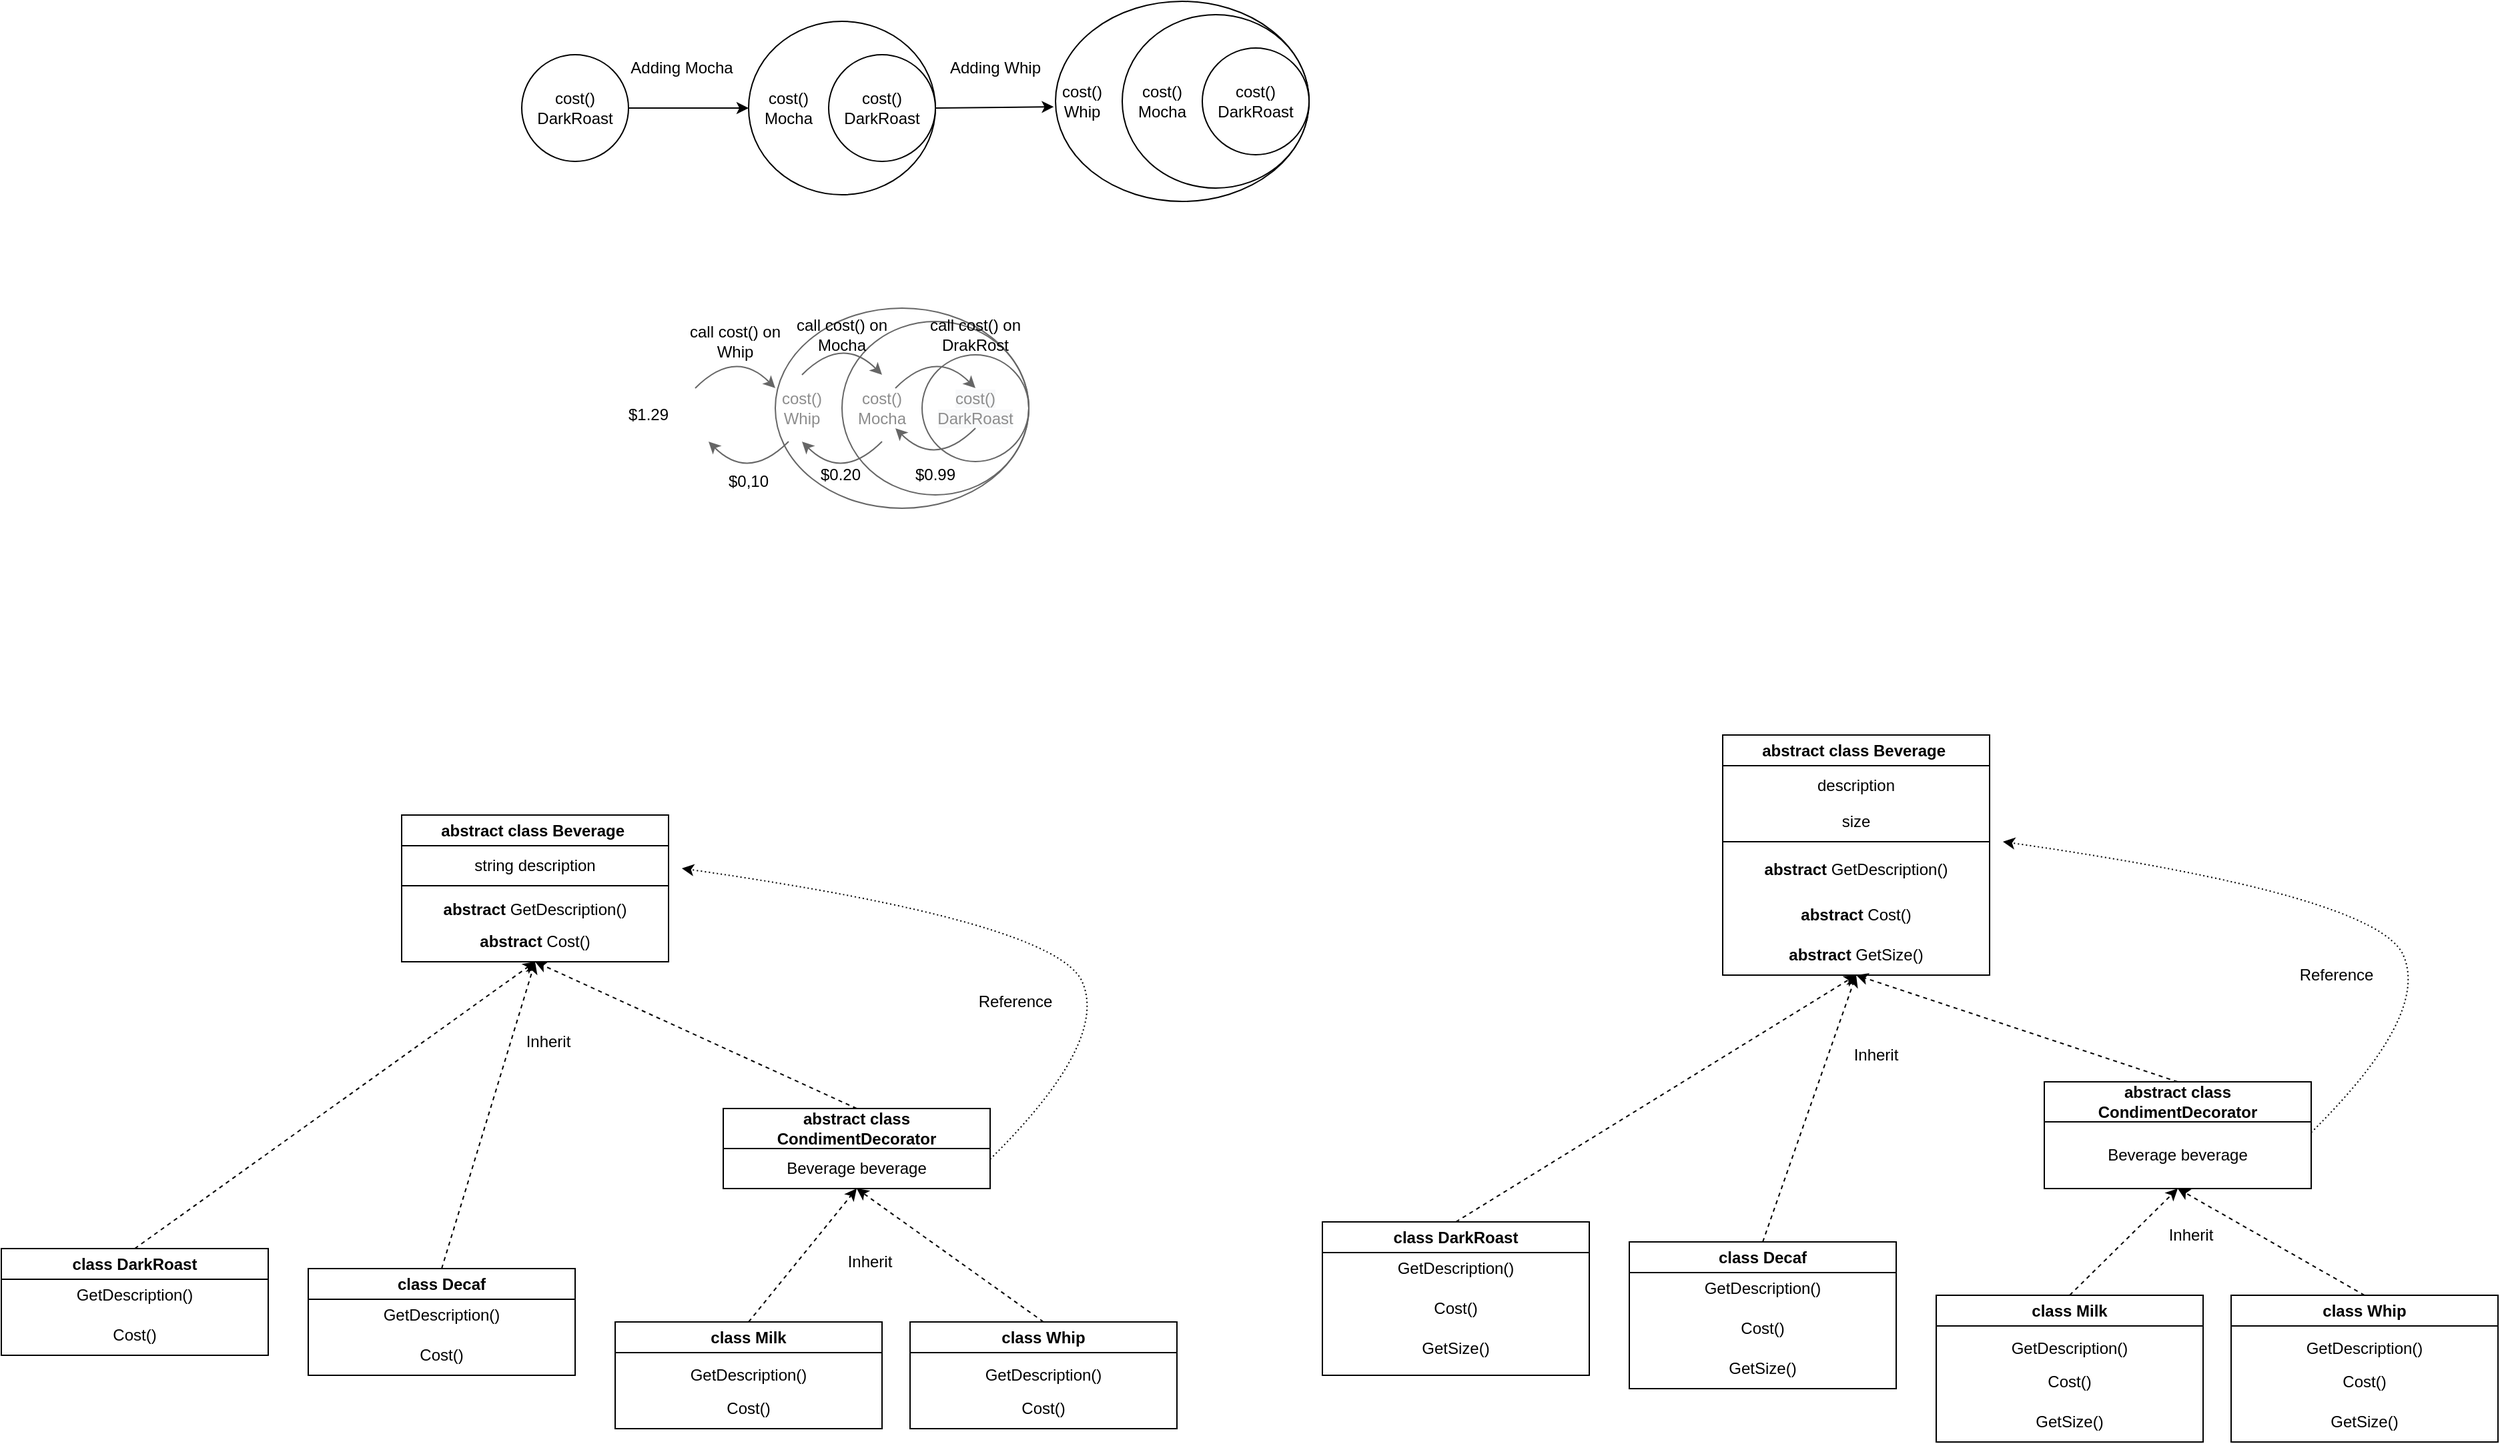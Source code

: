 <mxfile version="14.9.6" type="device"><diagram id="Of6AJXeTXYoRnhSjRkqO" name="Page-1"><mxGraphModel dx="1796" dy="725" grid="1" gridSize="10" guides="1" tooltips="1" connect="1" arrows="1" fold="1" page="1" pageScale="1" pageWidth="850" pageHeight="1100" math="0" shadow="0"><root><mxCell id="0"/><mxCell id="1" parent="0"/><mxCell id="NNtIWjvvY3xgivbSh7k8-66" value="" style="endArrow=classic;html=1;fontColor=#8D8D8D;exitX=0.5;exitY=0;exitDx=0;exitDy=0;dashed=1;" edge="1" parent="1" source="NNtIWjvvY3xgivbSh7k8-61"><mxGeometry width="50" height="50" relative="1" as="geometry"><mxPoint x="415" y="1530" as="sourcePoint"/><mxPoint x="290" y="1490" as="targetPoint"/></mxGeometry></mxCell><mxCell id="NNtIWjvvY3xgivbSh7k8-4" value="" style="ellipse;whiteSpace=wrap;html=1;" vertex="1" parent="1"><mxGeometry x="450" y="785" width="140" height="130" as="geometry"/></mxCell><mxCell id="NNtIWjvvY3xgivbSh7k8-1" value="cost()&lt;br&gt;DarkRoast" style="ellipse;whiteSpace=wrap;html=1;aspect=fixed;" vertex="1" parent="1"><mxGeometry x="280" y="810" width="80" height="80" as="geometry"/></mxCell><mxCell id="NNtIWjvvY3xgivbSh7k8-3" value="cost()&lt;br&gt;DarkRoast" style="ellipse;whiteSpace=wrap;html=1;aspect=fixed;" vertex="1" parent="1"><mxGeometry x="510" y="810" width="80" height="80" as="geometry"/></mxCell><mxCell id="NNtIWjvvY3xgivbSh7k8-5" value="cost()&lt;br&gt;Mocha" style="text;html=1;strokeColor=none;fillColor=none;align=center;verticalAlign=middle;whiteSpace=wrap;rounded=0;" vertex="1" parent="1"><mxGeometry x="460" y="825" width="40" height="50" as="geometry"/></mxCell><mxCell id="NNtIWjvvY3xgivbSh7k8-12" value="" style="ellipse;whiteSpace=wrap;html=1;fontColor=#333333;strokeColor=#666666;fillColor=none;" vertex="1" parent="1"><mxGeometry x="470" y="1000" width="190" height="150" as="geometry"/></mxCell><mxCell id="NNtIWjvvY3xgivbSh7k8-13" value="" style="ellipse;whiteSpace=wrap;html=1;fontColor=#333333;strokeColor=#666666;fillColor=none;" vertex="1" parent="1"><mxGeometry x="520" y="1010" width="140" height="130" as="geometry"/></mxCell><mxCell id="NNtIWjvvY3xgivbSh7k8-14" value="" style="ellipse;whiteSpace=wrap;html=1;aspect=fixed;fontColor=#333333;strokeColor=#666666;fillColor=none;" vertex="1" parent="1"><mxGeometry x="580" y="1035" width="80" height="80" as="geometry"/></mxCell><mxCell id="NNtIWjvvY3xgivbSh7k8-15" value="cost()&lt;br&gt;Mocha" style="text;html=1;strokeColor=none;fillColor=none;align=center;verticalAlign=middle;whiteSpace=wrap;rounded=0;fontColor=#8D8D8D;" vertex="1" parent="1"><mxGeometry x="530" y="1050" width="40" height="50" as="geometry"/></mxCell><mxCell id="NNtIWjvvY3xgivbSh7k8-16" value="cost()&lt;br&gt;Whip" style="text;html=1;strokeColor=none;fillColor=none;align=center;verticalAlign=middle;whiteSpace=wrap;rounded=0;fontColor=#8D8D8D;" vertex="1" parent="1"><mxGeometry x="470" y="1050" width="40" height="50" as="geometry"/></mxCell><mxCell id="NNtIWjvvY3xgivbSh7k8-17" value="" style="endArrow=classic;html=1;exitX=1;exitY=0.5;exitDx=0;exitDy=0;entryX=0;entryY=0.5;entryDx=0;entryDy=0;" edge="1" parent="1" source="NNtIWjvvY3xgivbSh7k8-1" target="NNtIWjvvY3xgivbSh7k8-4"><mxGeometry width="50" height="50" relative="1" as="geometry"><mxPoint x="500" y="1170" as="sourcePoint"/><mxPoint x="550" y="1120" as="targetPoint"/></mxGeometry></mxCell><mxCell id="NNtIWjvvY3xgivbSh7k8-18" value="" style="endArrow=classic;html=1;exitX=1;exitY=0.5;exitDx=0;exitDy=0;entryX=-0.032;entryY=0.582;entryDx=0;entryDy=0;entryPerimeter=0;" edge="1" parent="1" source="NNtIWjvvY3xgivbSh7k8-3" target="NNtIWjvvY3xgivbSh7k8-11"><mxGeometry width="50" height="50" relative="1" as="geometry"><mxPoint x="370" y="860" as="sourcePoint"/><mxPoint x="650" y="870" as="targetPoint"/></mxGeometry></mxCell><mxCell id="NNtIWjvvY3xgivbSh7k8-19" value="" style="group" vertex="1" connectable="0" parent="1"><mxGeometry x="680" y="770" width="190" height="150" as="geometry"/></mxCell><mxCell id="NNtIWjvvY3xgivbSh7k8-10" value="" style="ellipse;whiteSpace=wrap;html=1;" vertex="1" parent="NNtIWjvvY3xgivbSh7k8-19"><mxGeometry width="190" height="150" as="geometry"/></mxCell><mxCell id="NNtIWjvvY3xgivbSh7k8-7" value="" style="ellipse;whiteSpace=wrap;html=1;" vertex="1" parent="NNtIWjvvY3xgivbSh7k8-19"><mxGeometry x="50" y="10" width="140" height="130" as="geometry"/></mxCell><mxCell id="NNtIWjvvY3xgivbSh7k8-8" value="cost()&lt;br&gt;DarkRoast" style="ellipse;whiteSpace=wrap;html=1;aspect=fixed;" vertex="1" parent="NNtIWjvvY3xgivbSh7k8-19"><mxGeometry x="110" y="35" width="80" height="80" as="geometry"/></mxCell><mxCell id="NNtIWjvvY3xgivbSh7k8-9" value="cost()&lt;br&gt;Mocha" style="text;html=1;strokeColor=none;fillColor=none;align=center;verticalAlign=middle;whiteSpace=wrap;rounded=0;" vertex="1" parent="NNtIWjvvY3xgivbSh7k8-19"><mxGeometry x="60" y="50" width="40" height="50" as="geometry"/></mxCell><mxCell id="NNtIWjvvY3xgivbSh7k8-11" value="cost()&lt;br&gt;Whip" style="text;html=1;strokeColor=none;fillColor=none;align=center;verticalAlign=middle;whiteSpace=wrap;rounded=0;" vertex="1" parent="NNtIWjvvY3xgivbSh7k8-19"><mxGeometry y="50" width="40" height="50" as="geometry"/></mxCell><mxCell id="NNtIWjvvY3xgivbSh7k8-21" value="Adding Mocha" style="text;html=1;strokeColor=none;fillColor=none;align=center;verticalAlign=middle;whiteSpace=wrap;rounded=0;" vertex="1" parent="1"><mxGeometry x="355" y="810" width="90" height="20" as="geometry"/></mxCell><mxCell id="NNtIWjvvY3xgivbSh7k8-22" value="Adding Whip" style="text;html=1;strokeColor=none;fillColor=none;align=center;verticalAlign=middle;whiteSpace=wrap;rounded=0;" vertex="1" parent="1"><mxGeometry x="590" y="810" width="90" height="20" as="geometry"/></mxCell><mxCell id="NNtIWjvvY3xgivbSh7k8-23" value="" style="curved=1;endArrow=classic;html=1;exitX=0.5;exitY=0;exitDx=0;exitDy=0;entryX=0.5;entryY=0;entryDx=0;entryDy=0;fillColor=#f5f5f5;strokeColor=#666666;fontColor=#8D8D8D;" edge="1" parent="1" source="NNtIWjvvY3xgivbSh7k8-16" target="NNtIWjvvY3xgivbSh7k8-15"><mxGeometry width="50" height="50" relative="1" as="geometry"><mxPoint x="530" y="950" as="sourcePoint"/><mxPoint x="580" y="900" as="targetPoint"/><Array as="points"><mxPoint x="520" y="1020"/></Array></mxGeometry></mxCell><mxCell id="NNtIWjvvY3xgivbSh7k8-26" value="&lt;meta charset=&quot;utf-8&quot;&gt;&lt;span style=&quot;font-family: helvetica; font-size: 12px; font-style: normal; font-weight: 400; letter-spacing: normal; text-align: center; text-indent: 0px; text-transform: none; word-spacing: 0px; background-color: rgb(248, 249, 250); display: inline; float: none;&quot;&gt;cost()&lt;/span&gt;&lt;br style=&quot;font-family: helvetica; font-size: 12px; font-style: normal; font-weight: 400; letter-spacing: normal; text-align: center; text-indent: 0px; text-transform: none; word-spacing: 0px; background-color: rgb(248, 249, 250);&quot;&gt;&lt;span style=&quot;font-family: helvetica; font-size: 12px; font-style: normal; font-weight: 400; letter-spacing: normal; text-align: center; text-indent: 0px; text-transform: none; word-spacing: 0px; background-color: rgb(248, 249, 250); display: inline; float: none;&quot;&gt;DarkRoast&lt;/span&gt;" style="text;html=1;strokeColor=none;fillColor=none;align=center;verticalAlign=middle;whiteSpace=wrap;rounded=0;fontColor=#8D8D8D;" vertex="1" parent="1"><mxGeometry x="600" y="1065" width="40" height="20" as="geometry"/></mxCell><mxCell id="NNtIWjvvY3xgivbSh7k8-27" value="" style="curved=1;endArrow=classic;html=1;exitX=0.5;exitY=0;exitDx=0;exitDy=0;entryX=0.5;entryY=0;entryDx=0;entryDy=0;fillColor=#f5f5f5;strokeColor=#666666;fontColor=#8D8D8D;" edge="1" parent="1"><mxGeometry width="50" height="50" relative="1" as="geometry"><mxPoint x="560" y="1060" as="sourcePoint"/><mxPoint x="620" y="1060" as="targetPoint"/><Array as="points"><mxPoint x="590" y="1030"/></Array></mxGeometry></mxCell><mxCell id="NNtIWjvvY3xgivbSh7k8-28" value="" style="curved=1;endArrow=none;html=1;exitX=0.5;exitY=0;exitDx=0;exitDy=0;entryX=0.5;entryY=0;entryDx=0;entryDy=0;endFill=0;startArrow=classic;startFill=1;fillColor=#f5f5f5;strokeColor=#666666;fontColor=#8D8D8D;" edge="1" parent="1"><mxGeometry width="50" height="50" relative="1" as="geometry"><mxPoint x="560" y="1090" as="sourcePoint"/><mxPoint x="620" y="1090" as="targetPoint"/><Array as="points"><mxPoint x="590" y="1120"/></Array></mxGeometry></mxCell><mxCell id="NNtIWjvvY3xgivbSh7k8-34" value="" style="curved=1;endArrow=none;html=1;exitX=0.5;exitY=0;exitDx=0;exitDy=0;entryX=0.5;entryY=0;entryDx=0;entryDy=0;endFill=0;startArrow=classic;startFill=1;fillColor=#f5f5f5;strokeColor=#666666;fontColor=#8D8D8D;" edge="1" parent="1"><mxGeometry width="50" height="50" relative="1" as="geometry"><mxPoint x="490" y="1100" as="sourcePoint"/><mxPoint x="550" y="1100" as="targetPoint"/><Array as="points"><mxPoint x="520" y="1130"/></Array></mxGeometry></mxCell><mxCell id="NNtIWjvvY3xgivbSh7k8-35" value="" style="curved=1;endArrow=none;html=1;exitX=0.5;exitY=0;exitDx=0;exitDy=0;entryX=0.5;entryY=0;entryDx=0;entryDy=0;endFill=0;startArrow=classic;startFill=1;fillColor=#f5f5f5;strokeColor=#666666;fontColor=#8D8D8D;" edge="1" parent="1"><mxGeometry width="50" height="50" relative="1" as="geometry"><mxPoint x="420" y="1100" as="sourcePoint"/><mxPoint x="480" y="1100" as="targetPoint"/><Array as="points"><mxPoint x="450" y="1130"/></Array></mxGeometry></mxCell><mxCell id="NNtIWjvvY3xgivbSh7k8-36" value="" style="curved=1;endArrow=classic;html=1;exitX=0.5;exitY=0;exitDx=0;exitDy=0;entryX=0.5;entryY=0;entryDx=0;entryDy=0;fillColor=#f5f5f5;strokeColor=#666666;fontColor=#8D8D8D;" edge="1" parent="1"><mxGeometry width="50" height="50" relative="1" as="geometry"><mxPoint x="410" y="1060" as="sourcePoint"/><mxPoint x="470" y="1060" as="targetPoint"/><Array as="points"><mxPoint x="440" y="1030"/></Array></mxGeometry></mxCell><mxCell id="NNtIWjvvY3xgivbSh7k8-37" value="call cost() on&lt;br&gt;Whip" style="text;html=1;strokeColor=none;fillColor=none;align=center;verticalAlign=middle;whiteSpace=wrap;rounded=0;" vertex="1" parent="1"><mxGeometry x="370" y="1015" width="140" height="20" as="geometry"/></mxCell><mxCell id="NNtIWjvvY3xgivbSh7k8-38" value="call cost() on&lt;br&gt;Mocha" style="text;html=1;strokeColor=none;fillColor=none;align=center;verticalAlign=middle;whiteSpace=wrap;rounded=0;" vertex="1" parent="1"><mxGeometry x="450" y="1010" width="140" height="20" as="geometry"/></mxCell><mxCell id="NNtIWjvvY3xgivbSh7k8-39" value="call cost() on &lt;br&gt;DrakRost" style="text;html=1;strokeColor=none;fillColor=none;align=center;verticalAlign=middle;whiteSpace=wrap;rounded=0;" vertex="1" parent="1"><mxGeometry x="550" y="1010" width="140" height="20" as="geometry"/></mxCell><mxCell id="NNtIWjvvY3xgivbSh7k8-41" value="$0.99" style="text;html=1;strokeColor=none;fillColor=none;align=center;verticalAlign=middle;whiteSpace=wrap;rounded=0;" vertex="1" parent="1"><mxGeometry x="520" y="1115" width="140" height="20" as="geometry"/></mxCell><mxCell id="NNtIWjvvY3xgivbSh7k8-42" value="$0.20" style="text;html=1;strokeColor=none;fillColor=none;align=center;verticalAlign=middle;whiteSpace=wrap;rounded=0;" vertex="1" parent="1"><mxGeometry x="449" y="1115" width="140" height="20" as="geometry"/></mxCell><mxCell id="NNtIWjvvY3xgivbSh7k8-43" value="$0,10" style="text;html=1;strokeColor=none;fillColor=none;align=center;verticalAlign=middle;whiteSpace=wrap;rounded=0;" vertex="1" parent="1"><mxGeometry x="380" y="1120" width="140" height="20" as="geometry"/></mxCell><mxCell id="NNtIWjvvY3xgivbSh7k8-44" value="$1.29" style="text;html=1;strokeColor=none;fillColor=none;align=center;verticalAlign=middle;whiteSpace=wrap;rounded=0;" vertex="1" parent="1"><mxGeometry x="305" y="1070" width="140" height="20" as="geometry"/></mxCell><mxCell id="NNtIWjvvY3xgivbSh7k8-45" value="abstract class Beverage&amp;nbsp;" style="swimlane;whiteSpace=wrap;html=1;" vertex="1" parent="1"><mxGeometry x="190" y="1380" width="200" height="110" as="geometry"><mxRectangle x="120" y="120" width="140" height="20" as="alternateBounds"/></mxGeometry></mxCell><mxCell id="NNtIWjvvY3xgivbSh7k8-46" value="&lt;b&gt;abstract &lt;/b&gt;Cost()" style="text;html=1;strokeColor=none;fillColor=none;align=center;verticalAlign=middle;whiteSpace=wrap;rounded=0;" vertex="1" parent="NNtIWjvvY3xgivbSh7k8-45"><mxGeometry y="80" width="200" height="30" as="geometry"/></mxCell><mxCell id="NNtIWjvvY3xgivbSh7k8-47" value="string description" style="text;html=1;fillColor=none;align=center;verticalAlign=middle;whiteSpace=wrap;rounded=0;strokeColor=#000000;" vertex="1" parent="NNtIWjvvY3xgivbSh7k8-45"><mxGeometry y="23" width="200" height="30" as="geometry"/></mxCell><mxCell id="NNtIWjvvY3xgivbSh7k8-48" value="&lt;b&gt;abstract &lt;/b&gt;GetDescription()" style="text;html=1;strokeColor=none;fillColor=none;align=center;verticalAlign=middle;whiteSpace=wrap;rounded=0;" vertex="1" parent="NNtIWjvvY3xgivbSh7k8-45"><mxGeometry y="52" width="200" height="38" as="geometry"/></mxCell><mxCell id="NNtIWjvvY3xgivbSh7k8-51" value="abstract class CondimentDecorator" style="swimlane;whiteSpace=wrap;html=1;startSize=30;" vertex="1" parent="1"><mxGeometry x="431" y="1600" width="200" height="60" as="geometry"><mxRectangle x="120" y="120" width="140" height="20" as="alternateBounds"/></mxGeometry></mxCell><mxCell id="NNtIWjvvY3xgivbSh7k8-57" value="class DarkRoast" style="swimlane;whiteSpace=wrap;html=1;" vertex="1" parent="1"><mxGeometry x="-110" y="1705" width="200" height="80" as="geometry"><mxRectangle x="120" y="120" width="140" height="20" as="alternateBounds"/></mxGeometry></mxCell><mxCell id="NNtIWjvvY3xgivbSh7k8-99" value="Cost()" style="text;html=1;strokeColor=none;fillColor=none;align=center;verticalAlign=middle;whiteSpace=wrap;rounded=0;" vertex="1" parent="NNtIWjvvY3xgivbSh7k8-57"><mxGeometry y="50" width="200" height="30" as="geometry"/></mxCell><mxCell id="NNtIWjvvY3xgivbSh7k8-61" value="class Decaf" style="swimlane;whiteSpace=wrap;html=1;" vertex="1" parent="1"><mxGeometry x="120" y="1720" width="200" height="80" as="geometry"><mxRectangle x="120" y="120" width="140" height="20" as="alternateBounds"/></mxGeometry></mxCell><mxCell id="NNtIWjvvY3xgivbSh7k8-93" value="Cost()" style="text;html=1;strokeColor=none;fillColor=none;align=center;verticalAlign=middle;whiteSpace=wrap;rounded=0;" vertex="1" parent="NNtIWjvvY3xgivbSh7k8-61"><mxGeometry y="50" width="200" height="30" as="geometry"/></mxCell><mxCell id="NNtIWjvvY3xgivbSh7k8-64" value="" style="endArrow=classic;html=1;fontColor=#8D8D8D;exitX=0.5;exitY=0;exitDx=0;exitDy=0;dashed=1;" edge="1" parent="1" source="NNtIWjvvY3xgivbSh7k8-57"><mxGeometry width="50" height="50" relative="1" as="geometry"><mxPoint x="100" y="1540" as="sourcePoint"/><mxPoint x="290" y="1490" as="targetPoint"/></mxGeometry></mxCell><mxCell id="NNtIWjvvY3xgivbSh7k8-68" value="class Milk" style="swimlane;whiteSpace=wrap;html=1;" vertex="1" parent="1"><mxGeometry x="350" y="1760" width="200" height="80" as="geometry"><mxRectangle x="120" y="120" width="140" height="20" as="alternateBounds"/></mxGeometry></mxCell><mxCell id="NNtIWjvvY3xgivbSh7k8-71" value="Cost()" style="text;html=1;strokeColor=none;fillColor=none;align=center;verticalAlign=middle;whiteSpace=wrap;rounded=0;" vertex="1" parent="NNtIWjvvY3xgivbSh7k8-68"><mxGeometry y="50" width="200" height="30" as="geometry"/></mxCell><mxCell id="NNtIWjvvY3xgivbSh7k8-70" value="GetDescription()" style="text;html=1;strokeColor=none;fillColor=none;align=center;verticalAlign=middle;whiteSpace=wrap;rounded=0;" vertex="1" parent="1"><mxGeometry x="350" y="1780" width="200" height="40" as="geometry"/></mxCell><mxCell id="NNtIWjvvY3xgivbSh7k8-76" value="class Whip" style="swimlane;whiteSpace=wrap;html=1;" vertex="1" parent="1"><mxGeometry x="571" y="1760" width="200" height="80" as="geometry"><mxRectangle x="120" y="120" width="140" height="20" as="alternateBounds"/></mxGeometry></mxCell><mxCell id="NNtIWjvvY3xgivbSh7k8-77" value="Cost()" style="text;html=1;strokeColor=none;fillColor=none;align=center;verticalAlign=middle;whiteSpace=wrap;rounded=0;" vertex="1" parent="NNtIWjvvY3xgivbSh7k8-76"><mxGeometry y="50" width="200" height="30" as="geometry"/></mxCell><mxCell id="NNtIWjvvY3xgivbSh7k8-78" value="GetDescription()" style="text;html=1;strokeColor=none;fillColor=none;align=center;verticalAlign=middle;whiteSpace=wrap;rounded=0;" vertex="1" parent="NNtIWjvvY3xgivbSh7k8-76"><mxGeometry y="20" width="200" height="40" as="geometry"/></mxCell><mxCell id="NNtIWjvvY3xgivbSh7k8-82" value="" style="endArrow=classic;html=1;fontColor=#8D8D8D;exitX=0.5;exitY=0;exitDx=0;exitDy=0;dashed=1;entryX=0.5;entryY=1;entryDx=0;entryDy=0;" edge="1" parent="1" source="NNtIWjvvY3xgivbSh7k8-68" target="NNtIWjvvY3xgivbSh7k8-143"><mxGeometry width="50" height="50" relative="1" as="geometry"><mxPoint x="171" y="1770" as="sourcePoint"/><mxPoint x="570" y="1680" as="targetPoint"/></mxGeometry></mxCell><mxCell id="NNtIWjvvY3xgivbSh7k8-83" value="" style="endArrow=classic;html=1;fontColor=#8D8D8D;exitX=0.5;exitY=0;exitDx=0;exitDy=0;dashed=1;entryX=0.5;entryY=1;entryDx=0;entryDy=0;" edge="1" parent="1" source="NNtIWjvvY3xgivbSh7k8-76" target="NNtIWjvvY3xgivbSh7k8-143"><mxGeometry width="50" height="50" relative="1" as="geometry"><mxPoint x="460" y="1770" as="sourcePoint"/><mxPoint x="720" y="1690" as="targetPoint"/></mxGeometry></mxCell><mxCell id="NNtIWjvvY3xgivbSh7k8-86" value="&lt;font color=&quot;#000000&quot;&gt;Inherit&lt;/font&gt;" style="text;html=1;strokeColor=none;fillColor=none;align=center;verticalAlign=middle;whiteSpace=wrap;rounded=0;fontColor=#8D8D8D;" vertex="1" parent="1"><mxGeometry x="521" y="1705" width="40" height="20" as="geometry"/></mxCell><mxCell id="NNtIWjvvY3xgivbSh7k8-88" value="&lt;font color=&quot;#000000&quot;&gt;Reference&lt;/font&gt;" style="text;html=1;strokeColor=none;fillColor=none;align=center;verticalAlign=middle;whiteSpace=wrap;rounded=0;fontColor=#8D8D8D;" vertex="1" parent="1"><mxGeometry x="600" y="1510" width="100" height="20" as="geometry"/></mxCell><mxCell id="NNtIWjvvY3xgivbSh7k8-90" value="" style="endArrow=classic;html=1;fontColor=#8D8D8D;exitX=0.5;exitY=0;exitDx=0;exitDy=0;dashed=1;" edge="1" parent="1" source="NNtIWjvvY3xgivbSh7k8-51"><mxGeometry width="50" height="50" relative="1" as="geometry"><mxPoint x="699" y="1610" as="sourcePoint"/><mxPoint x="290" y="1490" as="targetPoint"/></mxGeometry></mxCell><mxCell id="NNtIWjvvY3xgivbSh7k8-91" value="" style="curved=1;endArrow=classic;html=1;dashed=1;dashPattern=1 2;fontColor=#8D8D8D;" edge="1" parent="1"><mxGeometry width="50" height="50" relative="1" as="geometry"><mxPoint x="631" y="1638" as="sourcePoint"/><mxPoint x="400" y="1420" as="targetPoint"/><Array as="points"><mxPoint x="720" y="1550"/><mxPoint x="680" y="1460"/></Array></mxGeometry></mxCell><mxCell id="NNtIWjvvY3xgivbSh7k8-92" value="GetDescription()" style="text;html=1;strokeColor=none;fillColor=none;align=center;verticalAlign=middle;whiteSpace=wrap;rounded=0;" vertex="1" parent="1"><mxGeometry x="120" y="1740" width="200" height="30" as="geometry"/></mxCell><mxCell id="NNtIWjvvY3xgivbSh7k8-98" value="GetDescription()" style="text;html=1;strokeColor=none;fillColor=none;align=center;verticalAlign=middle;whiteSpace=wrap;rounded=0;" vertex="1" parent="1"><mxGeometry x="-110" y="1725" width="200" height="30" as="geometry"/></mxCell><mxCell id="NNtIWjvvY3xgivbSh7k8-103" value="" style="endArrow=classic;html=1;fontColor=#8D8D8D;exitX=0.5;exitY=0;exitDx=0;exitDy=0;dashed=1;entryX=0.5;entryY=1;entryDx=0;entryDy=0;" edge="1" parent="1" source="NNtIWjvvY3xgivbSh7k8-112" target="NNtIWjvvY3xgivbSh7k8-104"><mxGeometry width="50" height="50" relative="1" as="geometry"><mxPoint x="1405" y="1510" as="sourcePoint"/><mxPoint x="1280" y="1470" as="targetPoint"/></mxGeometry></mxCell><mxCell id="NNtIWjvvY3xgivbSh7k8-104" value="abstract class Beverage&amp;nbsp;" style="swimlane;whiteSpace=wrap;html=1;" vertex="1" parent="1"><mxGeometry x="1180" y="1320" width="200" height="180" as="geometry"><mxRectangle x="120" y="120" width="140" height="20" as="alternateBounds"/></mxGeometry></mxCell><mxCell id="NNtIWjvvY3xgivbSh7k8-106" value="" style="text;html=1;fillColor=none;align=center;verticalAlign=middle;whiteSpace=wrap;rounded=0;strokeColor=#000000;" vertex="1" parent="NNtIWjvvY3xgivbSh7k8-104"><mxGeometry y="23" width="200" height="57" as="geometry"/></mxCell><mxCell id="NNtIWjvvY3xgivbSh7k8-107" value="&lt;b&gt;abstract &lt;/b&gt;GetDescription()" style="text;html=1;strokeColor=none;fillColor=none;align=center;verticalAlign=middle;whiteSpace=wrap;rounded=0;" vertex="1" parent="NNtIWjvvY3xgivbSh7k8-104"><mxGeometry y="82" width="200" height="38" as="geometry"/></mxCell><mxCell id="NNtIWjvvY3xgivbSh7k8-129" value="description" style="text;html=1;strokeColor=none;fillColor=none;align=center;verticalAlign=middle;whiteSpace=wrap;rounded=0;" vertex="1" parent="NNtIWjvvY3xgivbSh7k8-104"><mxGeometry y="23" width="200" height="30" as="geometry"/></mxCell><mxCell id="NNtIWjvvY3xgivbSh7k8-130" value="size" style="text;html=1;strokeColor=none;fillColor=none;align=center;verticalAlign=middle;whiteSpace=wrap;rounded=0;" vertex="1" parent="NNtIWjvvY3xgivbSh7k8-104"><mxGeometry y="50" width="200" height="30" as="geometry"/></mxCell><mxCell id="NNtIWjvvY3xgivbSh7k8-132" value="&lt;b&gt;abstract &lt;/b&gt;GetSize()" style="text;html=1;strokeColor=none;fillColor=none;align=center;verticalAlign=middle;whiteSpace=wrap;rounded=0;" vertex="1" parent="NNtIWjvvY3xgivbSh7k8-104"><mxGeometry y="150" width="200" height="30" as="geometry"/></mxCell><mxCell id="NNtIWjvvY3xgivbSh7k8-108" value="abstract class CondimentDecorator" style="swimlane;whiteSpace=wrap;html=1;startSize=30;" vertex="1" parent="1"><mxGeometry x="1421" y="1580" width="200" height="80" as="geometry"><mxRectangle x="120" y="120" width="140" height="20" as="alternateBounds"/></mxGeometry></mxCell><mxCell id="NNtIWjvvY3xgivbSh7k8-144" value="Beverage beverage" style="text;html=1;fillColor=none;align=center;verticalAlign=middle;whiteSpace=wrap;rounded=0;strokeColor=#000000;" vertex="1" parent="NNtIWjvvY3xgivbSh7k8-108"><mxGeometry y="30" width="200" height="50" as="geometry"/></mxCell><mxCell id="NNtIWjvvY3xgivbSh7k8-110" value="class DarkRoast" style="swimlane;whiteSpace=wrap;html=1;" vertex="1" parent="1"><mxGeometry x="880" y="1685" width="200" height="115" as="geometry"><mxRectangle x="120" y="120" width="140" height="20" as="alternateBounds"/></mxGeometry></mxCell><mxCell id="NNtIWjvvY3xgivbSh7k8-134" value="GetSize()" style="text;html=1;strokeColor=none;fillColor=none;align=center;verticalAlign=middle;whiteSpace=wrap;rounded=0;" vertex="1" parent="NNtIWjvvY3xgivbSh7k8-110"><mxGeometry y="80" width="200" height="30" as="geometry"/></mxCell><mxCell id="NNtIWjvvY3xgivbSh7k8-112" value="class Decaf" style="swimlane;whiteSpace=wrap;html=1;" vertex="1" parent="1"><mxGeometry x="1110" y="1700" width="200" height="110" as="geometry"><mxRectangle x="120" y="120" width="140" height="20" as="alternateBounds"/></mxGeometry></mxCell><mxCell id="NNtIWjvvY3xgivbSh7k8-136" value="GetSize()" style="text;html=1;strokeColor=none;fillColor=none;align=center;verticalAlign=middle;whiteSpace=wrap;rounded=0;" vertex="1" parent="NNtIWjvvY3xgivbSh7k8-112"><mxGeometry y="80" width="200" height="30" as="geometry"/></mxCell><mxCell id="NNtIWjvvY3xgivbSh7k8-114" value="" style="endArrow=classic;html=1;fontColor=#8D8D8D;exitX=0.5;exitY=0;exitDx=0;exitDy=0;dashed=1;entryX=0.5;entryY=1;entryDx=0;entryDy=0;" edge="1" parent="1" source="NNtIWjvvY3xgivbSh7k8-110" target="NNtIWjvvY3xgivbSh7k8-104"><mxGeometry width="50" height="50" relative="1" as="geometry"><mxPoint x="1090" y="1520" as="sourcePoint"/><mxPoint x="1280" y="1470" as="targetPoint"/></mxGeometry></mxCell><mxCell id="NNtIWjvvY3xgivbSh7k8-115" value="class Milk" style="swimlane;whiteSpace=wrap;html=1;" vertex="1" parent="1"><mxGeometry x="1340" y="1740" width="200" height="110" as="geometry"><mxRectangle x="120" y="120" width="140" height="20" as="alternateBounds"/></mxGeometry></mxCell><mxCell id="NNtIWjvvY3xgivbSh7k8-138" value="GetSize()" style="text;html=1;strokeColor=none;fillColor=none;align=center;verticalAlign=middle;whiteSpace=wrap;rounded=0;" vertex="1" parent="NNtIWjvvY3xgivbSh7k8-115"><mxGeometry y="80" width="200" height="30" as="geometry"/></mxCell><mxCell id="NNtIWjvvY3xgivbSh7k8-117" value="GetDescription()" style="text;html=1;strokeColor=none;fillColor=none;align=center;verticalAlign=middle;whiteSpace=wrap;rounded=0;" vertex="1" parent="1"><mxGeometry x="1340" y="1760" width="200" height="40" as="geometry"/></mxCell><mxCell id="NNtIWjvvY3xgivbSh7k8-118" value="class Whip" style="swimlane;whiteSpace=wrap;html=1;" vertex="1" parent="1"><mxGeometry x="1561" y="1740" width="200" height="110" as="geometry"><mxRectangle x="120" y="120" width="140" height="20" as="alternateBounds"/></mxGeometry></mxCell><mxCell id="NNtIWjvvY3xgivbSh7k8-120" value="GetDescription()" style="text;html=1;strokeColor=none;fillColor=none;align=center;verticalAlign=middle;whiteSpace=wrap;rounded=0;" vertex="1" parent="NNtIWjvvY3xgivbSh7k8-118"><mxGeometry y="20" width="200" height="40" as="geometry"/></mxCell><mxCell id="NNtIWjvvY3xgivbSh7k8-140" value="GetSize()" style="text;html=1;strokeColor=none;fillColor=none;align=center;verticalAlign=middle;whiteSpace=wrap;rounded=0;" vertex="1" parent="NNtIWjvvY3xgivbSh7k8-118"><mxGeometry y="80" width="200" height="30" as="geometry"/></mxCell><mxCell id="NNtIWjvvY3xgivbSh7k8-121" value="" style="endArrow=classic;html=1;fontColor=#8D8D8D;exitX=0.5;exitY=0;exitDx=0;exitDy=0;dashed=1;entryX=0.5;entryY=1;entryDx=0;entryDy=0;" edge="1" parent="1" source="NNtIWjvvY3xgivbSh7k8-115" target="NNtIWjvvY3xgivbSh7k8-144"><mxGeometry width="50" height="50" relative="1" as="geometry"><mxPoint x="1161" y="1750" as="sourcePoint"/><mxPoint x="1390" y="1650" as="targetPoint"/></mxGeometry></mxCell><mxCell id="NNtIWjvvY3xgivbSh7k8-122" value="" style="endArrow=classic;html=1;fontColor=#8D8D8D;exitX=0.5;exitY=0;exitDx=0;exitDy=0;dashed=1;entryX=0.5;entryY=1;entryDx=0;entryDy=0;" edge="1" parent="1" source="NNtIWjvvY3xgivbSh7k8-118" target="NNtIWjvvY3xgivbSh7k8-144"><mxGeometry width="50" height="50" relative="1" as="geometry"><mxPoint x="1450" y="1750" as="sourcePoint"/><mxPoint x="1680" y="1670" as="targetPoint"/></mxGeometry></mxCell><mxCell id="NNtIWjvvY3xgivbSh7k8-123" value="&lt;font color=&quot;#000000&quot;&gt;Inherit&lt;/font&gt;" style="text;html=1;strokeColor=none;fillColor=none;align=center;verticalAlign=middle;whiteSpace=wrap;rounded=0;fontColor=#8D8D8D;" vertex="1" parent="1"><mxGeometry x="1511" y="1685" width="40" height="20" as="geometry"/></mxCell><mxCell id="NNtIWjvvY3xgivbSh7k8-124" value="&lt;font color=&quot;#000000&quot;&gt;Reference&lt;/font&gt;" style="text;html=1;strokeColor=none;fillColor=none;align=center;verticalAlign=middle;whiteSpace=wrap;rounded=0;fontColor=#8D8D8D;" vertex="1" parent="1"><mxGeometry x="1590" y="1490" width="100" height="20" as="geometry"/></mxCell><mxCell id="NNtIWjvvY3xgivbSh7k8-125" value="" style="endArrow=classic;html=1;fontColor=#8D8D8D;exitX=0.5;exitY=0;exitDx=0;exitDy=0;dashed=1;entryX=0.5;entryY=1;entryDx=0;entryDy=0;" edge="1" parent="1" source="NNtIWjvvY3xgivbSh7k8-108" target="NNtIWjvvY3xgivbSh7k8-104"><mxGeometry width="50" height="50" relative="1" as="geometry"><mxPoint x="1689" y="1590" as="sourcePoint"/><mxPoint x="1280" y="1470" as="targetPoint"/></mxGeometry></mxCell><mxCell id="NNtIWjvvY3xgivbSh7k8-126" value="" style="curved=1;endArrow=classic;html=1;dashed=1;dashPattern=1 2;fontColor=#8D8D8D;" edge="1" parent="1"><mxGeometry width="50" height="50" relative="1" as="geometry"><mxPoint x="1621" y="1618" as="sourcePoint"/><mxPoint x="1390" y="1400" as="targetPoint"/><Array as="points"><mxPoint x="1710" y="1530"/><mxPoint x="1670" y="1440"/></Array></mxGeometry></mxCell><mxCell id="NNtIWjvvY3xgivbSh7k8-127" value="GetDescription()" style="text;html=1;strokeColor=none;fillColor=none;align=center;verticalAlign=middle;whiteSpace=wrap;rounded=0;" vertex="1" parent="1"><mxGeometry x="1110" y="1720" width="200" height="30" as="geometry"/></mxCell><mxCell id="NNtIWjvvY3xgivbSh7k8-128" value="GetDescription()" style="text;html=1;strokeColor=none;fillColor=none;align=center;verticalAlign=middle;whiteSpace=wrap;rounded=0;" vertex="1" parent="1"><mxGeometry x="880" y="1705" width="200" height="30" as="geometry"/></mxCell><mxCell id="NNtIWjvvY3xgivbSh7k8-131" value="&lt;b&gt;abstract &lt;/b&gt;Cost()" style="text;html=1;strokeColor=none;fillColor=none;align=center;verticalAlign=middle;whiteSpace=wrap;rounded=0;" vertex="1" parent="1"><mxGeometry x="1180" y="1440" width="200" height="30" as="geometry"/></mxCell><mxCell id="NNtIWjvvY3xgivbSh7k8-133" value="Cost()" style="text;html=1;strokeColor=none;fillColor=none;align=center;verticalAlign=middle;whiteSpace=wrap;rounded=0;" vertex="1" parent="1"><mxGeometry x="880" y="1735" width="200" height="30" as="geometry"/></mxCell><mxCell id="NNtIWjvvY3xgivbSh7k8-135" value="Cost()" style="text;html=1;strokeColor=none;fillColor=none;align=center;verticalAlign=middle;whiteSpace=wrap;rounded=0;" vertex="1" parent="1"><mxGeometry x="1110" y="1750" width="200" height="30" as="geometry"/></mxCell><mxCell id="NNtIWjvvY3xgivbSh7k8-137" value="Cost()" style="text;html=1;strokeColor=none;fillColor=none;align=center;verticalAlign=middle;whiteSpace=wrap;rounded=0;" vertex="1" parent="1"><mxGeometry x="1340" y="1790" width="200" height="30" as="geometry"/></mxCell><mxCell id="NNtIWjvvY3xgivbSh7k8-139" value="Cost()" style="text;html=1;strokeColor=none;fillColor=none;align=center;verticalAlign=middle;whiteSpace=wrap;rounded=0;" vertex="1" parent="1"><mxGeometry x="1561" y="1790" width="200" height="30" as="geometry"/></mxCell><mxCell id="NNtIWjvvY3xgivbSh7k8-141" value="&lt;font color=&quot;#000000&quot;&gt;Inherit&lt;/font&gt;" style="text;html=1;strokeColor=none;fillColor=none;align=center;verticalAlign=middle;whiteSpace=wrap;rounded=0;fontColor=#8D8D8D;" vertex="1" parent="1"><mxGeometry x="280" y="1540" width="40" height="20" as="geometry"/></mxCell><mxCell id="NNtIWjvvY3xgivbSh7k8-142" value="&lt;font color=&quot;#000000&quot;&gt;Inherit&lt;/font&gt;" style="text;html=1;strokeColor=none;fillColor=none;align=center;verticalAlign=middle;whiteSpace=wrap;rounded=0;fontColor=#8D8D8D;" vertex="1" parent="1"><mxGeometry x="1275" y="1550" width="40" height="20" as="geometry"/></mxCell><mxCell id="NNtIWjvvY3xgivbSh7k8-143" value="Beverage beverage" style="text;html=1;fillColor=none;align=center;verticalAlign=middle;whiteSpace=wrap;rounded=0;strokeColor=#000000;" vertex="1" parent="1"><mxGeometry x="431" y="1630" width="200" height="30" as="geometry"/></mxCell></root></mxGraphModel></diagram></mxfile>